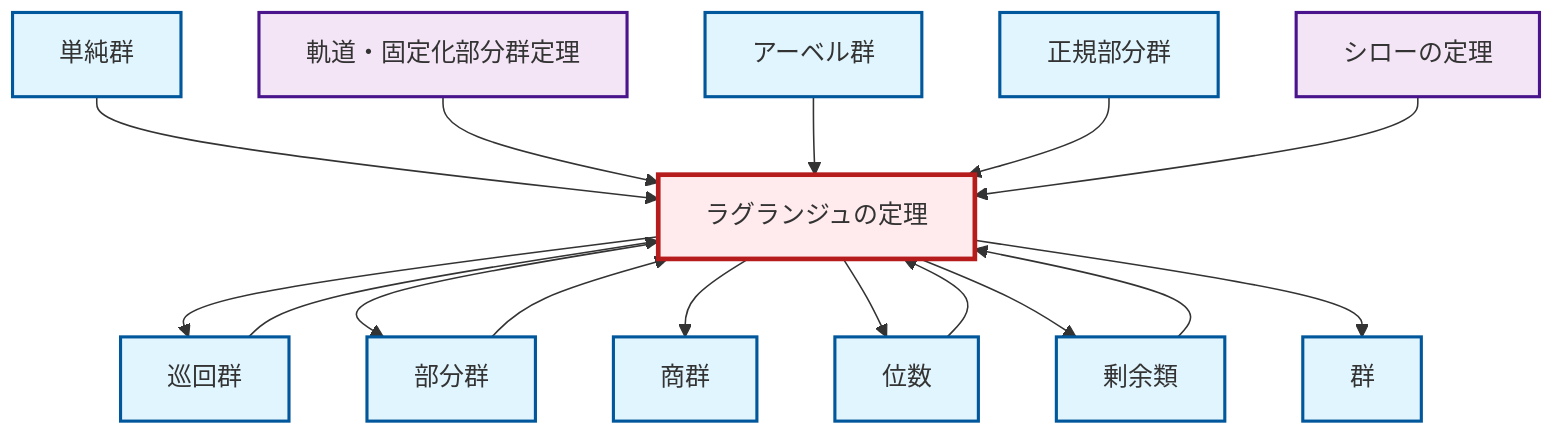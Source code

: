 graph TD
    classDef definition fill:#e1f5fe,stroke:#01579b,stroke-width:2px
    classDef theorem fill:#f3e5f5,stroke:#4a148c,stroke-width:2px
    classDef axiom fill:#fff3e0,stroke:#e65100,stroke-width:2px
    classDef example fill:#e8f5e9,stroke:#1b5e20,stroke-width:2px
    classDef current fill:#ffebee,stroke:#b71c1c,stroke-width:3px
    thm-lagrange["ラグランジュの定理"]:::theorem
    def-order["位数"]:::definition
    def-group["群"]:::definition
    def-abelian-group["アーベル群"]:::definition
    def-subgroup["部分群"]:::definition
    def-cyclic-group["巡回群"]:::definition
    thm-orbit-stabilizer["軌道・固定化部分群定理"]:::theorem
    def-coset["剰余類"]:::definition
    thm-sylow["シローの定理"]:::theorem
    def-simple-group["単純群"]:::definition
    def-normal-subgroup["正規部分群"]:::definition
    def-quotient-group["商群"]:::definition
    thm-lagrange --> def-cyclic-group
    thm-lagrange --> def-subgroup
    def-simple-group --> thm-lagrange
    thm-lagrange --> def-quotient-group
    thm-orbit-stabilizer --> thm-lagrange
    def-coset --> thm-lagrange
    def-subgroup --> thm-lagrange
    thm-lagrange --> def-order
    def-order --> thm-lagrange
    thm-lagrange --> def-coset
    def-abelian-group --> thm-lagrange
    thm-lagrange --> def-group
    def-normal-subgroup --> thm-lagrange
    thm-sylow --> thm-lagrange
    def-cyclic-group --> thm-lagrange
    class thm-lagrange current